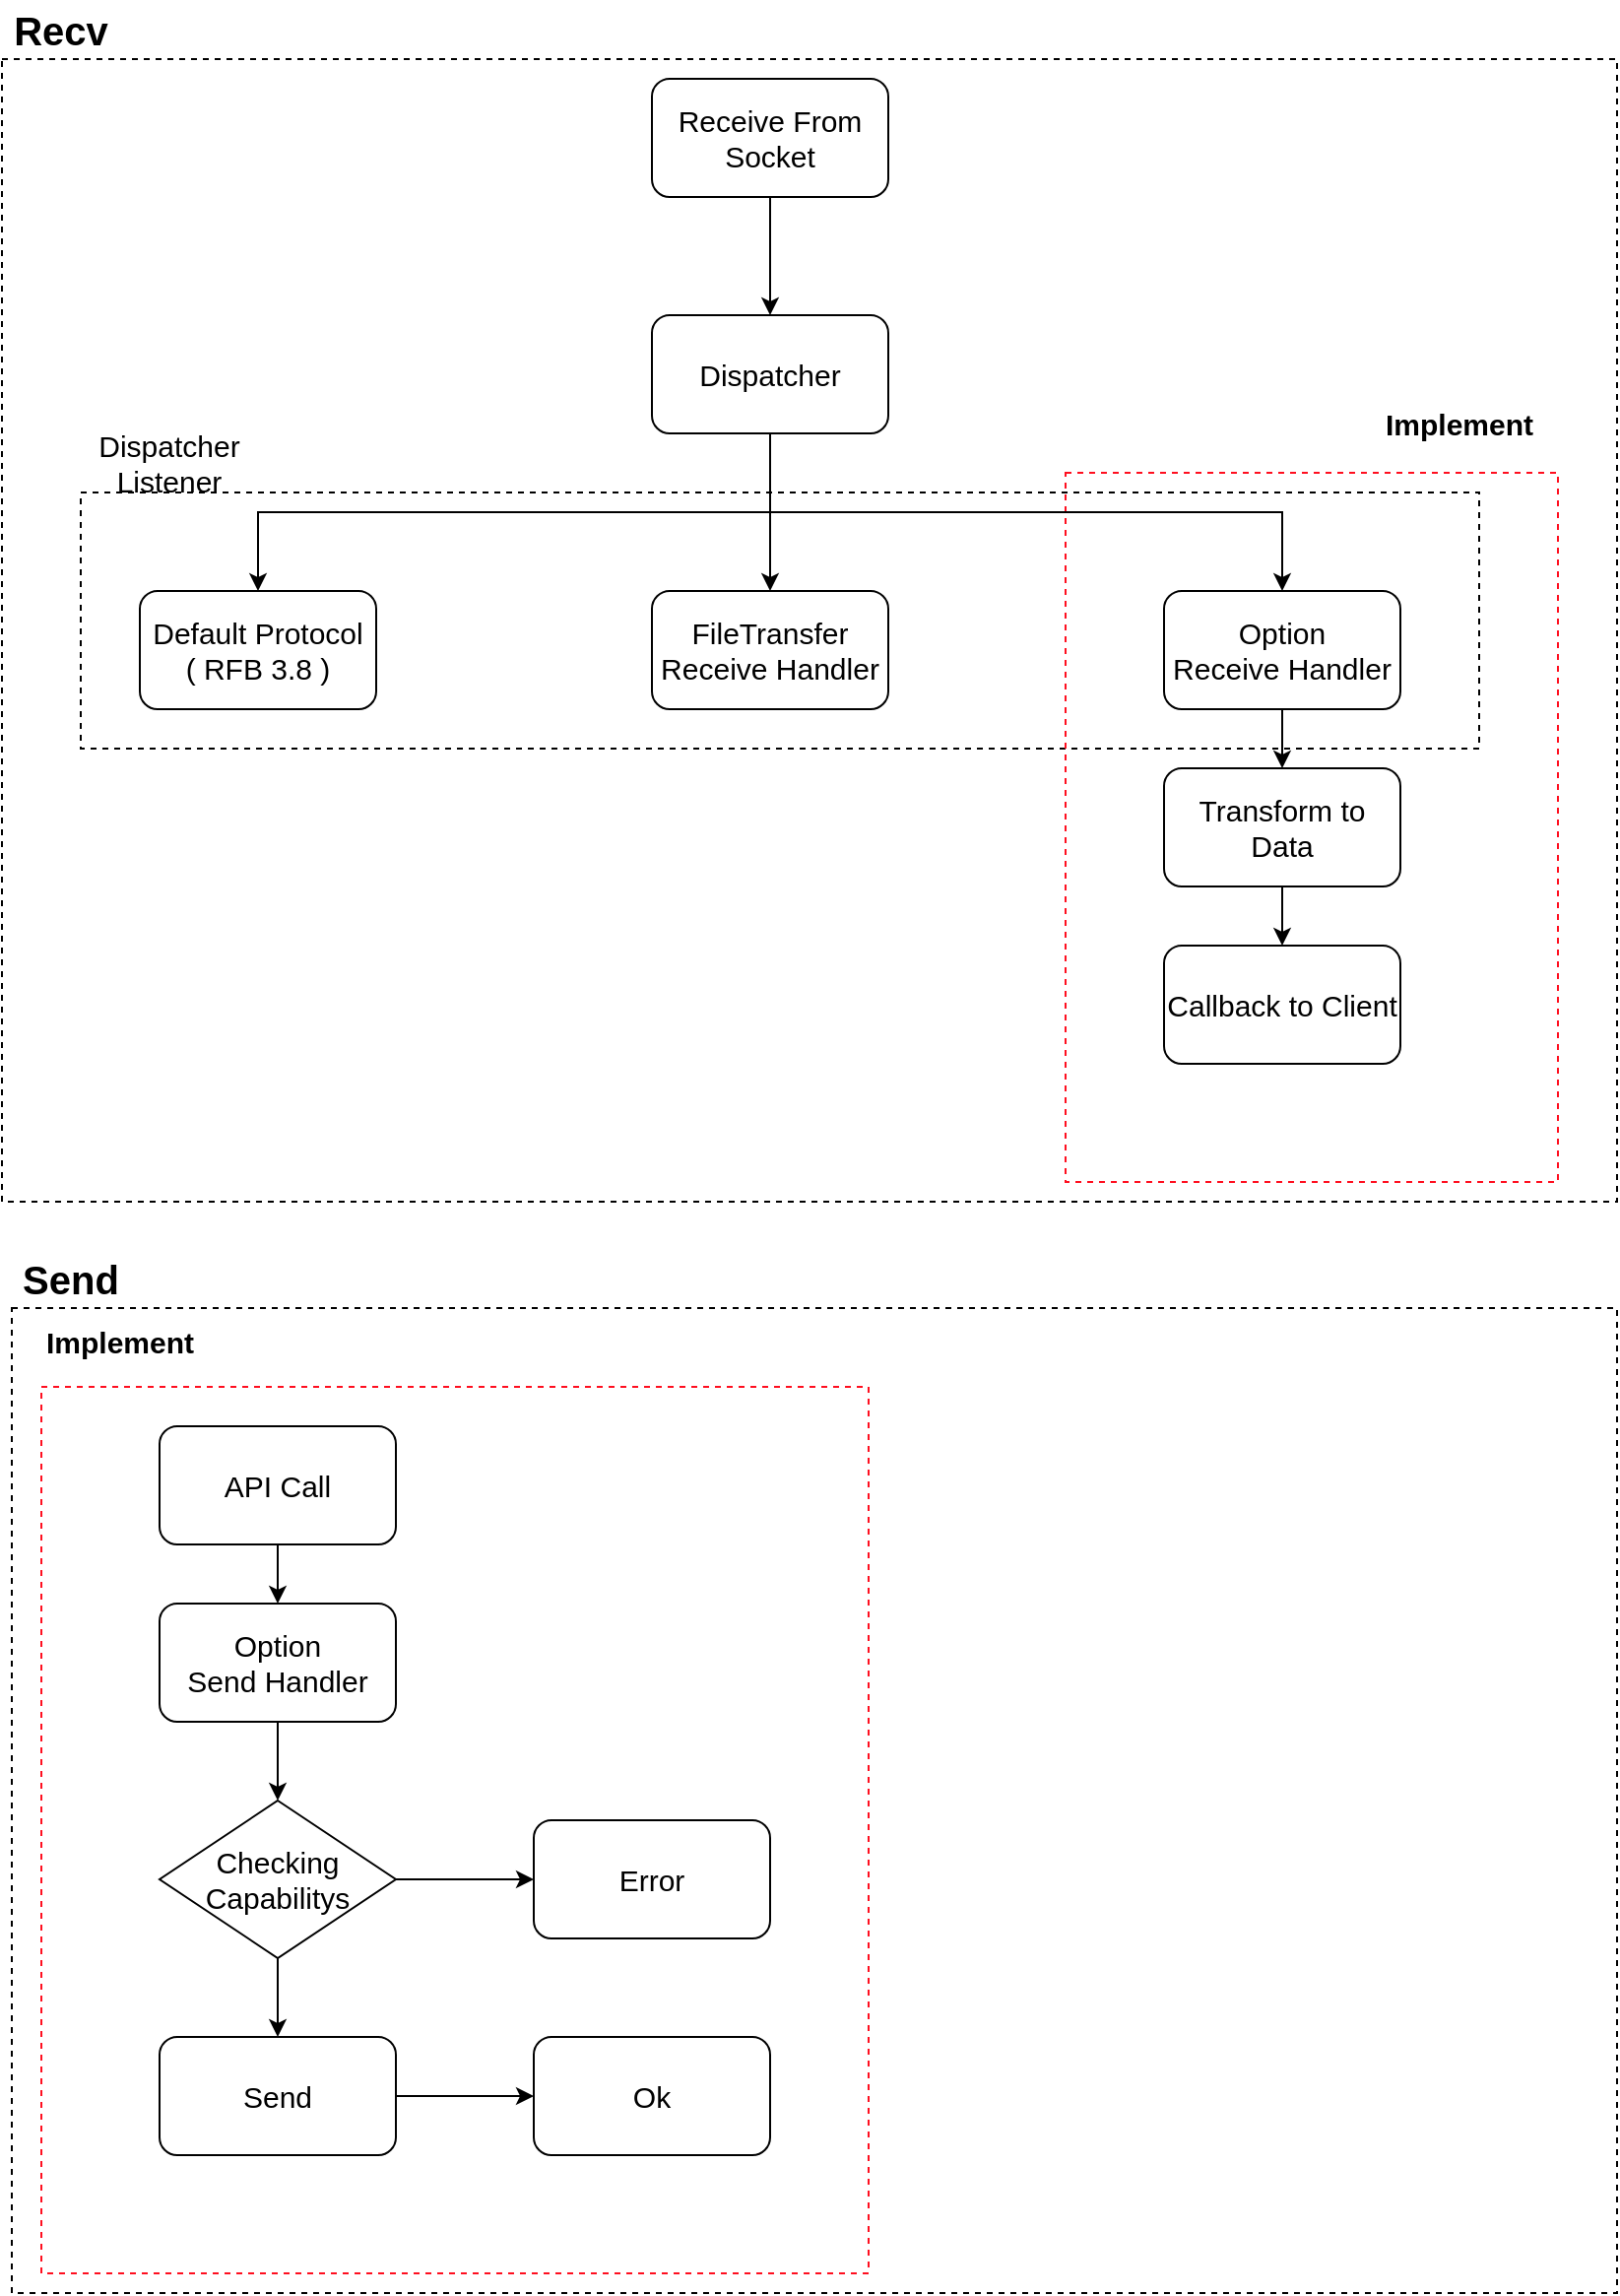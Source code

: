 <mxfile version="24.7.4">
  <diagram name="Page-1" id="c4acf3e9-155e-7222-9cf6-157b1a14988f">
    <mxGraphModel dx="1434" dy="746" grid="1" gridSize="10" guides="1" tooltips="1" connect="1" arrows="1" fold="1" page="1" pageScale="1" pageWidth="850" pageHeight="1100" background="none" math="0" shadow="0">
      <root>
        <mxCell id="0" />
        <mxCell id="1" parent="0" />
        <mxCell id="PbC5Yc8THwEYSNEz2fW4-27" value="" style="rounded=0;whiteSpace=wrap;html=1;dashed=1;fillColor=none;strokeColor=#FF0F1F;" parent="1" vertex="1">
          <mxGeometry x="30" y="728" width="420" height="450" as="geometry" />
        </mxCell>
        <mxCell id="PbC5Yc8THwEYSNEz2fW4-52" value="" style="rounded=0;whiteSpace=wrap;html=1;dashed=1;fillColor=none;" parent="1" vertex="1">
          <mxGeometry x="15" y="688" width="815" height="500" as="geometry" />
        </mxCell>
        <mxCell id="PbC5Yc8THwEYSNEz2fW4-25" value="" style="rounded=0;whiteSpace=wrap;html=1;dashed=1;fillColor=none;fontSize=15;" parent="1" vertex="1">
          <mxGeometry x="50" y="274" width="710" height="130" as="geometry" />
        </mxCell>
        <mxCell id="PbC5Yc8THwEYSNEz2fW4-45" value="" style="rounded=0;whiteSpace=wrap;html=1;dashed=1;fillColor=none;strokeColor=#FF0F1F;" parent="1" vertex="1">
          <mxGeometry x="550" y="264" width="250" height="360" as="geometry" />
        </mxCell>
        <mxCell id="PbC5Yc8THwEYSNEz2fW4-48" value="" style="rounded=0;whiteSpace=wrap;html=1;dashed=1;fillColor=none;" parent="1" vertex="1">
          <mxGeometry x="10" y="54" width="820" height="580" as="geometry" />
        </mxCell>
        <mxCell id="PbC5Yc8THwEYSNEz2fW4-10" style="edgeStyle=orthogonalEdgeStyle;rounded=0;orthogonalLoop=1;jettySize=auto;html=1;fontSize=15;" parent="1" source="PbC5Yc8THwEYSNEz2fW4-4" target="PbC5Yc8THwEYSNEz2fW4-5" edge="1">
          <mxGeometry relative="1" as="geometry" />
        </mxCell>
        <mxCell id="PbC5Yc8THwEYSNEz2fW4-4" value="Receive From Socket" style="rounded=1;whiteSpace=wrap;html=1;fontSize=15;" parent="1" vertex="1">
          <mxGeometry x="340" y="64" width="120" height="60" as="geometry" />
        </mxCell>
        <mxCell id="PbC5Yc8THwEYSNEz2fW4-8" style="edgeStyle=orthogonalEdgeStyle;rounded=0;orthogonalLoop=1;jettySize=auto;html=1;fontSize=15;" parent="1" source="PbC5Yc8THwEYSNEz2fW4-5" target="PbC5Yc8THwEYSNEz2fW4-6" edge="1">
          <mxGeometry relative="1" as="geometry" />
        </mxCell>
        <mxCell id="PbC5Yc8THwEYSNEz2fW4-14" style="edgeStyle=orthogonalEdgeStyle;rounded=0;orthogonalLoop=1;jettySize=auto;html=1;fontSize=15;" parent="1" source="PbC5Yc8THwEYSNEz2fW4-5" target="PbC5Yc8THwEYSNEz2fW4-13" edge="1">
          <mxGeometry relative="1" as="geometry">
            <Array as="points">
              <mxPoint x="400" y="284" />
              <mxPoint x="140" y="284" />
            </Array>
          </mxGeometry>
        </mxCell>
        <mxCell id="PbC5Yc8THwEYSNEz2fW4-15" style="edgeStyle=orthogonalEdgeStyle;rounded=0;orthogonalLoop=1;jettySize=auto;html=1;entryX=0.5;entryY=0;entryDx=0;entryDy=0;fontSize=15;" parent="1" source="PbC5Yc8THwEYSNEz2fW4-5" target="PbC5Yc8THwEYSNEz2fW4-7" edge="1">
          <mxGeometry relative="1" as="geometry">
            <Array as="points">
              <mxPoint x="400" y="284" />
              <mxPoint x="660" y="284" />
            </Array>
          </mxGeometry>
        </mxCell>
        <mxCell id="PbC5Yc8THwEYSNEz2fW4-5" value="Dispatcher" style="rounded=1;whiteSpace=wrap;html=1;fontSize=15;" parent="1" vertex="1">
          <mxGeometry x="340" y="184" width="120" height="60" as="geometry" />
        </mxCell>
        <mxCell id="PbC5Yc8THwEYSNEz2fW4-6" value="FileTransfer&lt;br style=&quot;font-size: 15px;&quot;&gt;Receive Handler" style="rounded=1;whiteSpace=wrap;html=1;fontSize=15;" parent="1" vertex="1">
          <mxGeometry x="340" y="324" width="120" height="60" as="geometry" />
        </mxCell>
        <mxCell id="PbC5Yc8THwEYSNEz2fW4-22" style="edgeStyle=orthogonalEdgeStyle;rounded=0;orthogonalLoop=1;jettySize=auto;html=1;fontSize=15;" parent="1" source="PbC5Yc8THwEYSNEz2fW4-7" target="PbC5Yc8THwEYSNEz2fW4-21" edge="1">
          <mxGeometry relative="1" as="geometry" />
        </mxCell>
        <mxCell id="PbC5Yc8THwEYSNEz2fW4-7" value="Option&lt;br style=&quot;font-size: 15px;&quot;&gt;Receive Handler" style="rounded=1;whiteSpace=wrap;html=1;fontSize=15;" parent="1" vertex="1">
          <mxGeometry x="600" y="324" width="120" height="60" as="geometry" />
        </mxCell>
        <mxCell id="PbC5Yc8THwEYSNEz2fW4-13" value="Default Protocol&lt;div style=&quot;font-size: 15px;&quot;&gt;( RFB 3.8 )&lt;/div&gt;" style="rounded=1;whiteSpace=wrap;html=1;fontSize=15;" parent="1" vertex="1">
          <mxGeometry x="80" y="324" width="120" height="60" as="geometry" />
        </mxCell>
        <mxCell id="PbC5Yc8THwEYSNEz2fW4-19" value="Callback to Client" style="rounded=1;whiteSpace=wrap;html=1;fontSize=15;" parent="1" vertex="1">
          <mxGeometry x="600" y="504" width="120" height="60" as="geometry" />
        </mxCell>
        <mxCell id="PbC5Yc8THwEYSNEz2fW4-23" style="edgeStyle=orthogonalEdgeStyle;rounded=0;orthogonalLoop=1;jettySize=auto;html=1;fontSize=15;" parent="1" source="PbC5Yc8THwEYSNEz2fW4-21" target="PbC5Yc8THwEYSNEz2fW4-19" edge="1">
          <mxGeometry relative="1" as="geometry" />
        </mxCell>
        <mxCell id="PbC5Yc8THwEYSNEz2fW4-21" value="Transform to Data" style="rounded=1;whiteSpace=wrap;html=1;fontSize=15;" parent="1" vertex="1">
          <mxGeometry x="600" y="414" width="120" height="60" as="geometry" />
        </mxCell>
        <mxCell id="PbC5Yc8THwEYSNEz2fW4-26" value="Dispatcher Listener" style="text;html=1;align=center;verticalAlign=middle;whiteSpace=wrap;rounded=0;fontSize=15;" parent="1" vertex="1">
          <mxGeometry x="30" y="244" width="130" height="30" as="geometry" />
        </mxCell>
        <mxCell id="PbC5Yc8THwEYSNEz2fW4-28" value="Implement" style="text;html=1;align=center;verticalAlign=middle;whiteSpace=wrap;rounded=0;fontSize=15;fontStyle=1" parent="1" vertex="1">
          <mxGeometry x="710" y="224" width="80" height="30" as="geometry" />
        </mxCell>
        <mxCell id="PbC5Yc8THwEYSNEz2fW4-31" style="edgeStyle=orthogonalEdgeStyle;rounded=0;orthogonalLoop=1;jettySize=auto;html=1;fontSize=15;" parent="1" source="PbC5Yc8THwEYSNEz2fW4-29" target="PbC5Yc8THwEYSNEz2fW4-30" edge="1">
          <mxGeometry relative="1" as="geometry" />
        </mxCell>
        <mxCell id="PbC5Yc8THwEYSNEz2fW4-29" value="API Call" style="rounded=1;whiteSpace=wrap;html=1;fontSize=15;" parent="1" vertex="1">
          <mxGeometry x="90" y="748" width="120" height="60" as="geometry" />
        </mxCell>
        <mxCell id="PbC5Yc8THwEYSNEz2fW4-34" style="edgeStyle=orthogonalEdgeStyle;rounded=0;orthogonalLoop=1;jettySize=auto;html=1;fontSize=15;" parent="1" source="PbC5Yc8THwEYSNEz2fW4-30" target="PbC5Yc8THwEYSNEz2fW4-33" edge="1">
          <mxGeometry relative="1" as="geometry" />
        </mxCell>
        <mxCell id="PbC5Yc8THwEYSNEz2fW4-30" value="Option&lt;br style=&quot;font-size: 15px;&quot;&gt;&lt;span style=&quot;background-color: initial; font-size: 15px;&quot;&gt;Send Handler&lt;/span&gt;" style="rounded=1;whiteSpace=wrap;html=1;fontSize=15;" parent="1" vertex="1">
          <mxGeometry x="90" y="838" width="120" height="60" as="geometry" />
        </mxCell>
        <mxCell id="PbC5Yc8THwEYSNEz2fW4-38" style="edgeStyle=orthogonalEdgeStyle;rounded=0;orthogonalLoop=1;jettySize=auto;html=1;fontSize=15;" parent="1" source="PbC5Yc8THwEYSNEz2fW4-33" target="PbC5Yc8THwEYSNEz2fW4-37" edge="1">
          <mxGeometry relative="1" as="geometry" />
        </mxCell>
        <mxCell id="PbC5Yc8THwEYSNEz2fW4-50" style="edgeStyle=orthogonalEdgeStyle;rounded=0;orthogonalLoop=1;jettySize=auto;html=1;fontSize=15;" parent="1" source="PbC5Yc8THwEYSNEz2fW4-33" target="PbC5Yc8THwEYSNEz2fW4-43" edge="1">
          <mxGeometry relative="1" as="geometry" />
        </mxCell>
        <mxCell id="PbC5Yc8THwEYSNEz2fW4-33" value="Checking&lt;br style=&quot;font-size: 15px;&quot;&gt;Capabilitys" style="rhombus;whiteSpace=wrap;html=1;fontSize=15;" parent="1" vertex="1">
          <mxGeometry x="90" y="938" width="120" height="80" as="geometry" />
        </mxCell>
        <mxCell id="PbC5Yc8THwEYSNEz2fW4-51" style="edgeStyle=orthogonalEdgeStyle;rounded=0;orthogonalLoop=1;jettySize=auto;html=1;entryX=0;entryY=0.5;entryDx=0;entryDy=0;fontSize=15;" parent="1" source="PbC5Yc8THwEYSNEz2fW4-37" target="PbC5Yc8THwEYSNEz2fW4-42" edge="1">
          <mxGeometry relative="1" as="geometry" />
        </mxCell>
        <mxCell id="PbC5Yc8THwEYSNEz2fW4-37" value="Send" style="rounded=1;whiteSpace=wrap;html=1;fontSize=15;" parent="1" vertex="1">
          <mxGeometry x="90" y="1058" width="120" height="60" as="geometry" />
        </mxCell>
        <mxCell id="PbC5Yc8THwEYSNEz2fW4-42" value="Ok" style="rounded=1;whiteSpace=wrap;html=1;fontSize=15;" parent="1" vertex="1">
          <mxGeometry x="280" y="1058" width="120" height="60" as="geometry" />
        </mxCell>
        <mxCell id="PbC5Yc8THwEYSNEz2fW4-43" value="Error" style="rounded=1;whiteSpace=wrap;html=1;fontSize=15;" parent="1" vertex="1">
          <mxGeometry x="280" y="948" width="120" height="60" as="geometry" />
        </mxCell>
        <mxCell id="PbC5Yc8THwEYSNEz2fW4-46" value="Implement" style="text;html=1;align=center;verticalAlign=middle;whiteSpace=wrap;rounded=0;fontStyle=1;fontSize=15;" parent="1" vertex="1">
          <mxGeometry x="30" y="690" width="80" height="30" as="geometry" />
        </mxCell>
        <mxCell id="PbC5Yc8THwEYSNEz2fW4-53" value="Send" style="text;html=1;align=center;verticalAlign=middle;whiteSpace=wrap;rounded=0;fontSize=20;fontStyle=1" parent="1" vertex="1">
          <mxGeometry x="15" y="658" width="60" height="30" as="geometry" />
        </mxCell>
        <mxCell id="PbC5Yc8THwEYSNEz2fW4-54" value="Recv" style="text;html=1;align=center;verticalAlign=middle;whiteSpace=wrap;rounded=0;fontSize=20;fontStyle=1" parent="1" vertex="1">
          <mxGeometry x="10" y="24" width="60" height="30" as="geometry" />
        </mxCell>
      </root>
    </mxGraphModel>
  </diagram>
</mxfile>
